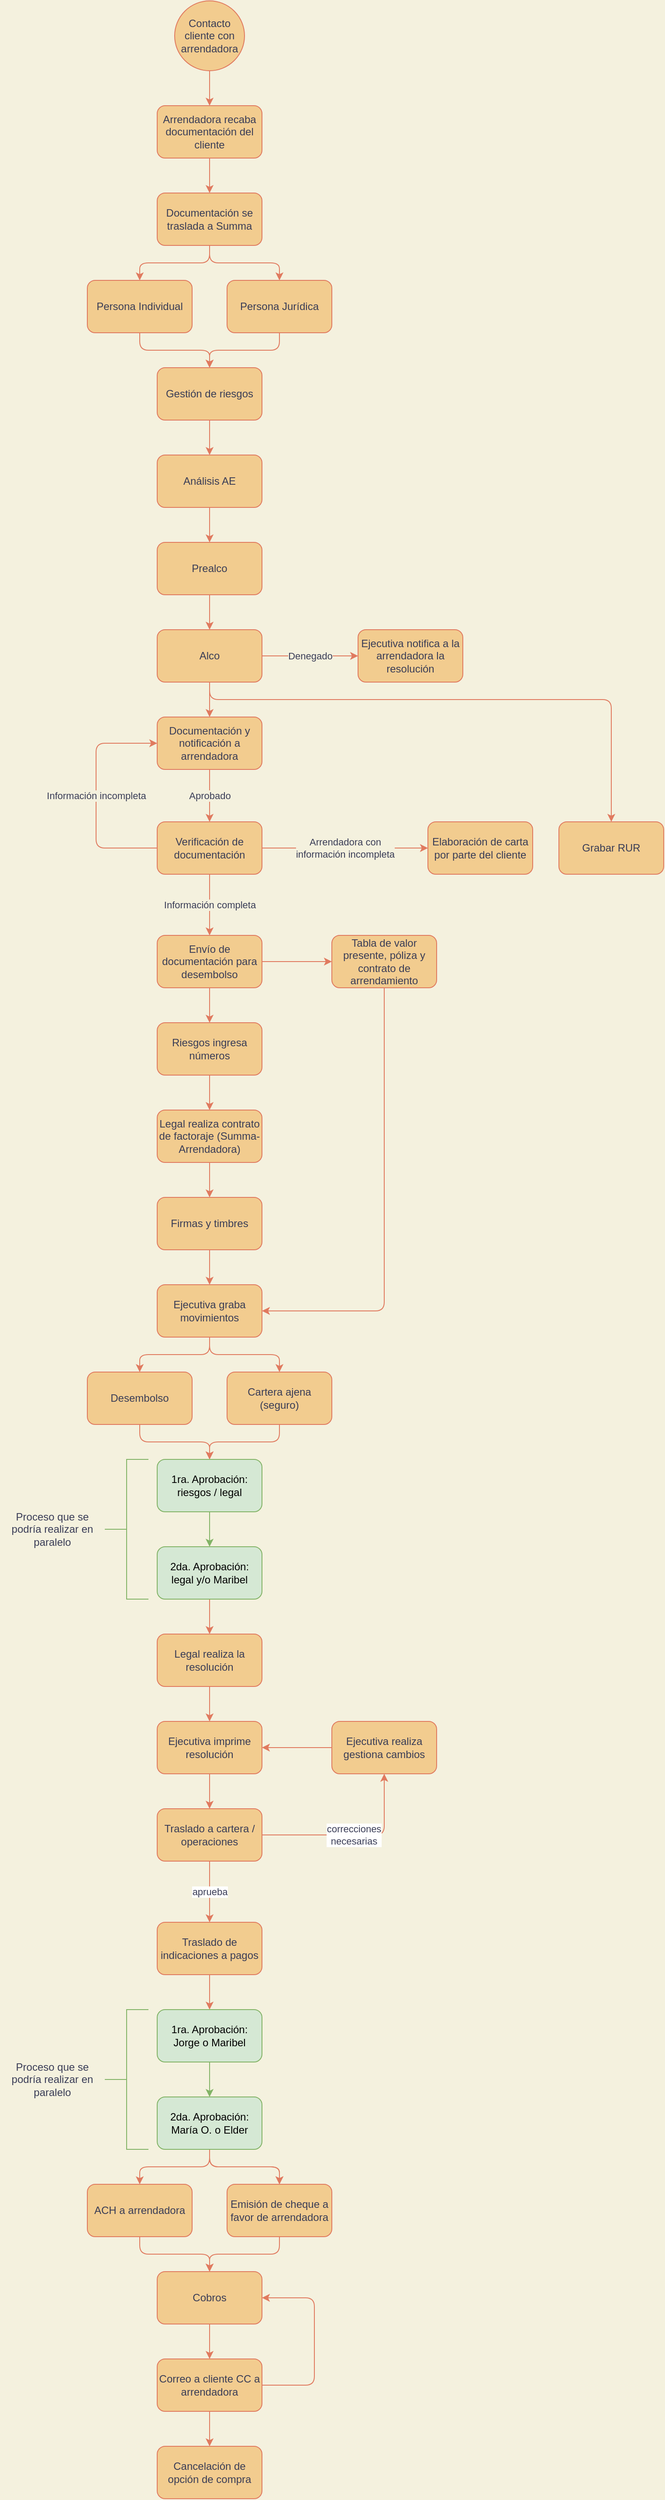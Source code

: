 <mxfile version="17.4.0" type="github">
  <diagram id="z8fUBfOabGOkTEecKIYW" name="Leasing">
    <mxGraphModel dx="868" dy="520" grid="1" gridSize="10" guides="1" tooltips="1" connect="1" arrows="1" fold="1" page="1" pageScale="1" pageWidth="827" pageHeight="1169" background="#F4F1DE" math="0" shadow="0">
      <root>
        <mxCell id="0" />
        <mxCell id="1" parent="0" />
        <mxCell id="_oelreiNcYr4ekF7kroy-3" value="" style="edgeStyle=orthogonalEdgeStyle;orthogonalLoop=1;jettySize=auto;html=1;labelBackgroundColor=#F4F1DE;strokeColor=#E07A5F;fontColor=#393C56;rounded=1;" edge="1" parent="1" source="_oelreiNcYr4ekF7kroy-1" target="_oelreiNcYr4ekF7kroy-2">
          <mxGeometry relative="1" as="geometry" />
        </mxCell>
        <mxCell id="_oelreiNcYr4ekF7kroy-1" value="Arrendadora recaba documentación del cliente" style="whiteSpace=wrap;html=1;fillColor=#F2CC8F;strokeColor=#E07A5F;fontColor=#393C56;rounded=1;" vertex="1" parent="1">
          <mxGeometry x="340" y="140" width="120" height="60" as="geometry" />
        </mxCell>
        <mxCell id="_oelreiNcYr4ekF7kroy-7" value="" style="edgeStyle=orthogonalEdgeStyle;orthogonalLoop=1;jettySize=auto;html=1;labelBackgroundColor=#F4F1DE;strokeColor=#E07A5F;fontColor=#393C56;rounded=1;" edge="1" parent="1" source="_oelreiNcYr4ekF7kroy-2" target="_oelreiNcYr4ekF7kroy-6">
          <mxGeometry relative="1" as="geometry" />
        </mxCell>
        <mxCell id="_oelreiNcYr4ekF7kroy-9" value="" style="edgeStyle=orthogonalEdgeStyle;orthogonalLoop=1;jettySize=auto;html=1;labelBackgroundColor=#F4F1DE;strokeColor=#E07A5F;fontColor=#393C56;rounded=1;" edge="1" parent="1" source="_oelreiNcYr4ekF7kroy-2" target="_oelreiNcYr4ekF7kroy-8">
          <mxGeometry relative="1" as="geometry" />
        </mxCell>
        <mxCell id="_oelreiNcYr4ekF7kroy-2" value="Documentación se traslada a Summa" style="whiteSpace=wrap;html=1;fillColor=#F2CC8F;strokeColor=#E07A5F;fontColor=#393C56;rounded=1;" vertex="1" parent="1">
          <mxGeometry x="340" y="240" width="120" height="60" as="geometry" />
        </mxCell>
        <mxCell id="_oelreiNcYr4ekF7kroy-12" value="" style="edgeStyle=orthogonalEdgeStyle;orthogonalLoop=1;jettySize=auto;html=1;labelBackgroundColor=#F4F1DE;strokeColor=#E07A5F;fontColor=#393C56;rounded=1;" edge="1" parent="1" source="_oelreiNcYr4ekF7kroy-6" target="_oelreiNcYr4ekF7kroy-11">
          <mxGeometry relative="1" as="geometry" />
        </mxCell>
        <mxCell id="_oelreiNcYr4ekF7kroy-6" value="Persona Individual" style="whiteSpace=wrap;html=1;fillColor=#F2CC8F;strokeColor=#E07A5F;fontColor=#393C56;rounded=1;" vertex="1" parent="1">
          <mxGeometry x="260" y="340" width="120" height="60" as="geometry" />
        </mxCell>
        <mxCell id="_oelreiNcYr4ekF7kroy-13" style="edgeStyle=orthogonalEdgeStyle;orthogonalLoop=1;jettySize=auto;html=1;labelBackgroundColor=#F4F1DE;strokeColor=#E07A5F;fontColor=#393C56;rounded=1;" edge="1" parent="1" source="_oelreiNcYr4ekF7kroy-8" target="_oelreiNcYr4ekF7kroy-11">
          <mxGeometry relative="1" as="geometry" />
        </mxCell>
        <mxCell id="_oelreiNcYr4ekF7kroy-8" value="Persona Jurídica" style="whiteSpace=wrap;html=1;fillColor=#F2CC8F;strokeColor=#E07A5F;fontColor=#393C56;rounded=1;" vertex="1" parent="1">
          <mxGeometry x="420" y="340" width="120" height="60" as="geometry" />
        </mxCell>
        <mxCell id="_oelreiNcYr4ekF7kroy-17" value="" style="edgeStyle=orthogonalEdgeStyle;orthogonalLoop=1;jettySize=auto;html=1;labelBackgroundColor=#F4F1DE;strokeColor=#E07A5F;fontColor=#393C56;rounded=1;" edge="1" parent="1" source="_oelreiNcYr4ekF7kroy-11" target="_oelreiNcYr4ekF7kroy-16">
          <mxGeometry relative="1" as="geometry" />
        </mxCell>
        <mxCell id="_oelreiNcYr4ekF7kroy-11" value="Gestión de riesgos" style="whiteSpace=wrap;html=1;fillColor=#F2CC8F;strokeColor=#E07A5F;fontColor=#393C56;rounded=1;" vertex="1" parent="1">
          <mxGeometry x="340" y="440" width="120" height="60" as="geometry" />
        </mxCell>
        <mxCell id="_oelreiNcYr4ekF7kroy-19" value="" style="edgeStyle=orthogonalEdgeStyle;orthogonalLoop=1;jettySize=auto;html=1;labelBackgroundColor=#F4F1DE;strokeColor=#E07A5F;fontColor=#393C56;rounded=1;" edge="1" parent="1" source="_oelreiNcYr4ekF7kroy-16" target="_oelreiNcYr4ekF7kroy-18">
          <mxGeometry relative="1" as="geometry" />
        </mxCell>
        <mxCell id="_oelreiNcYr4ekF7kroy-16" value="Análisis AE" style="whiteSpace=wrap;html=1;fillColor=#F2CC8F;strokeColor=#E07A5F;fontColor=#393C56;rounded=1;" vertex="1" parent="1">
          <mxGeometry x="340" y="540" width="120" height="60" as="geometry" />
        </mxCell>
        <mxCell id="_oelreiNcYr4ekF7kroy-21" value="" style="edgeStyle=orthogonalEdgeStyle;orthogonalLoop=1;jettySize=auto;html=1;labelBackgroundColor=#F4F1DE;strokeColor=#E07A5F;fontColor=#393C56;rounded=1;" edge="1" parent="1" source="_oelreiNcYr4ekF7kroy-18" target="_oelreiNcYr4ekF7kroy-20">
          <mxGeometry relative="1" as="geometry" />
        </mxCell>
        <mxCell id="_oelreiNcYr4ekF7kroy-18" value="Prealco" style="whiteSpace=wrap;html=1;fillColor=#F2CC8F;strokeColor=#E07A5F;fontColor=#393C56;rounded=1;" vertex="1" parent="1">
          <mxGeometry x="340" y="640" width="120" height="60" as="geometry" />
        </mxCell>
        <mxCell id="_oelreiNcYr4ekF7kroy-23" value="" style="edgeStyle=orthogonalEdgeStyle;orthogonalLoop=1;jettySize=auto;html=1;labelBackgroundColor=#F4F1DE;strokeColor=#E07A5F;fontColor=#393C56;rounded=1;" edge="1" parent="1" source="_oelreiNcYr4ekF7kroy-20" target="_oelreiNcYr4ekF7kroy-22">
          <mxGeometry relative="1" as="geometry" />
        </mxCell>
        <mxCell id="_oelreiNcYr4ekF7kroy-38" value="Denegado" style="edgeStyle=orthogonalEdgeStyle;orthogonalLoop=1;jettySize=auto;html=1;labelBackgroundColor=#F4F1DE;strokeColor=#E07A5F;fontColor=#393C56;rounded=1;" edge="1" parent="1" source="_oelreiNcYr4ekF7kroy-20" target="_oelreiNcYr4ekF7kroy-37">
          <mxGeometry relative="1" as="geometry">
            <Array as="points">
              <mxPoint x="510" y="770" />
              <mxPoint x="510" y="770" />
            </Array>
            <mxPoint as="offset" />
          </mxGeometry>
        </mxCell>
        <mxCell id="_oelreiNcYr4ekF7kroy-45" style="edgeStyle=orthogonalEdgeStyle;curved=0;rounded=1;sketch=0;orthogonalLoop=1;jettySize=auto;html=1;exitX=0.5;exitY=1;exitDx=0;exitDy=0;fontColor=#393C56;strokeColor=#E07A5F;fillColor=#F2CC8F;" edge="1" parent="1" source="_oelreiNcYr4ekF7kroy-20" target="_oelreiNcYr4ekF7kroy-43">
          <mxGeometry relative="1" as="geometry">
            <Array as="points">
              <mxPoint x="400" y="820" />
              <mxPoint x="860" y="820" />
            </Array>
          </mxGeometry>
        </mxCell>
        <mxCell id="_oelreiNcYr4ekF7kroy-20" value="Alco" style="whiteSpace=wrap;html=1;fillColor=#F2CC8F;strokeColor=#E07A5F;fontColor=#393C56;rounded=1;" vertex="1" parent="1">
          <mxGeometry x="340" y="740" width="120" height="60" as="geometry" />
        </mxCell>
        <mxCell id="_oelreiNcYr4ekF7kroy-25" value="Aprobado" style="edgeStyle=orthogonalEdgeStyle;orthogonalLoop=1;jettySize=auto;html=1;labelBackgroundColor=#F4F1DE;strokeColor=#E07A5F;fontColor=#393C56;rounded=1;" edge="1" parent="1" source="_oelreiNcYr4ekF7kroy-22" target="_oelreiNcYr4ekF7kroy-24">
          <mxGeometry relative="1" as="geometry" />
        </mxCell>
        <mxCell id="_oelreiNcYr4ekF7kroy-22" value="Documentación y notificación a arrendadora" style="whiteSpace=wrap;html=1;fillColor=#F2CC8F;strokeColor=#E07A5F;fontColor=#393C56;rounded=1;" vertex="1" parent="1">
          <mxGeometry x="340" y="840" width="120" height="60" as="geometry" />
        </mxCell>
        <mxCell id="_oelreiNcYr4ekF7kroy-35" value="Información completa" style="edgeStyle=orthogonalEdgeStyle;orthogonalLoop=1;jettySize=auto;html=1;labelBackgroundColor=#F4F1DE;strokeColor=#E07A5F;fontColor=#393C56;rounded=1;" edge="1" parent="1" source="_oelreiNcYr4ekF7kroy-24" target="_oelreiNcYr4ekF7kroy-34">
          <mxGeometry relative="1" as="geometry" />
        </mxCell>
        <mxCell id="_oelreiNcYr4ekF7kroy-36" value="Información incompleta" style="edgeStyle=orthogonalEdgeStyle;orthogonalLoop=1;jettySize=auto;html=1;entryX=0;entryY=0.5;entryDx=0;entryDy=0;labelBackgroundColor=#F4F1DE;strokeColor=#E07A5F;fontColor=#393C56;rounded=1;" edge="1" parent="1" source="_oelreiNcYr4ekF7kroy-24" target="_oelreiNcYr4ekF7kroy-22">
          <mxGeometry relative="1" as="geometry">
            <mxPoint x="270" y="870" as="targetPoint" />
            <Array as="points">
              <mxPoint x="270" y="990" />
              <mxPoint x="270" y="870" />
            </Array>
          </mxGeometry>
        </mxCell>
        <mxCell id="_oelreiNcYr4ekF7kroy-40" value="Arrendadora con&lt;br&gt;información incompleta" style="edgeStyle=orthogonalEdgeStyle;orthogonalLoop=1;jettySize=auto;html=1;labelBackgroundColor=#F4F1DE;strokeColor=#E07A5F;fontColor=#393C56;rounded=1;" edge="1" parent="1" source="_oelreiNcYr4ekF7kroy-24" target="_oelreiNcYr4ekF7kroy-39">
          <mxGeometry relative="1" as="geometry" />
        </mxCell>
        <mxCell id="_oelreiNcYr4ekF7kroy-24" value="Verificación de documentación" style="whiteSpace=wrap;html=1;fillColor=#F2CC8F;strokeColor=#E07A5F;fontColor=#393C56;rounded=1;" vertex="1" parent="1">
          <mxGeometry x="340" y="960" width="120" height="60" as="geometry" />
        </mxCell>
        <mxCell id="_oelreiNcYr4ekF7kroy-33" value="" style="edgeStyle=orthogonalEdgeStyle;orthogonalLoop=1;jettySize=auto;html=1;labelBackgroundColor=#F4F1DE;strokeColor=#E07A5F;fontColor=#393C56;rounded=1;" edge="1" parent="1" source="_oelreiNcYr4ekF7kroy-32" target="_oelreiNcYr4ekF7kroy-1">
          <mxGeometry relative="1" as="geometry" />
        </mxCell>
        <mxCell id="_oelreiNcYr4ekF7kroy-32" value="&lt;span&gt;Contacto cliente con arrendadora&lt;/span&gt;" style="ellipse;whiteSpace=wrap;html=1;aspect=fixed;fillColor=#F2CC8F;strokeColor=#E07A5F;fontColor=#393C56;rounded=1;" vertex="1" parent="1">
          <mxGeometry x="360" y="20" width="80" height="80" as="geometry" />
        </mxCell>
        <mxCell id="_oelreiNcYr4ekF7kroy-42" value="" style="edgeStyle=orthogonalEdgeStyle;curved=0;rounded=1;sketch=0;orthogonalLoop=1;jettySize=auto;html=1;fontColor=#393C56;strokeColor=#E07A5F;fillColor=#F2CC8F;" edge="1" parent="1" source="_oelreiNcYr4ekF7kroy-34" target="_oelreiNcYr4ekF7kroy-41">
          <mxGeometry relative="1" as="geometry" />
        </mxCell>
        <mxCell id="_oelreiNcYr4ekF7kroy-47" value="" style="edgeStyle=orthogonalEdgeStyle;curved=0;rounded=1;sketch=0;orthogonalLoop=1;jettySize=auto;html=1;fontColor=#393C56;strokeColor=#E07A5F;fillColor=#F2CC8F;" edge="1" parent="1" source="_oelreiNcYr4ekF7kroy-34" target="_oelreiNcYr4ekF7kroy-46">
          <mxGeometry relative="1" as="geometry" />
        </mxCell>
        <mxCell id="_oelreiNcYr4ekF7kroy-34" value="Envío de documentación para desembolso" style="whiteSpace=wrap;html=1;fillColor=#F2CC8F;strokeColor=#E07A5F;fontColor=#393C56;rounded=1;" vertex="1" parent="1">
          <mxGeometry x="340" y="1090" width="120" height="60" as="geometry" />
        </mxCell>
        <mxCell id="_oelreiNcYr4ekF7kroy-37" value="Ejecutiva notifica a la arrendadora la resolución" style="whiteSpace=wrap;html=1;fillColor=#F2CC8F;strokeColor=#E07A5F;fontColor=#393C56;rounded=1;" vertex="1" parent="1">
          <mxGeometry x="570" y="740" width="120" height="60" as="geometry" />
        </mxCell>
        <mxCell id="_oelreiNcYr4ekF7kroy-39" value="Elaboración de carta por parte del cliente" style="whiteSpace=wrap;html=1;fillColor=#F2CC8F;strokeColor=#E07A5F;fontColor=#393C56;rounded=1;" vertex="1" parent="1">
          <mxGeometry x="650" y="960" width="120" height="60" as="geometry" />
        </mxCell>
        <mxCell id="_oelreiNcYr4ekF7kroy-54" style="edgeStyle=orthogonalEdgeStyle;curved=0;rounded=1;sketch=0;orthogonalLoop=1;jettySize=auto;html=1;entryX=1;entryY=0.5;entryDx=0;entryDy=0;fontColor=#393C56;strokeColor=#E07A5F;fillColor=#F2CC8F;" edge="1" parent="1" source="_oelreiNcYr4ekF7kroy-41" target="_oelreiNcYr4ekF7kroy-52">
          <mxGeometry relative="1" as="geometry">
            <Array as="points">
              <mxPoint x="600" y="1520" />
            </Array>
          </mxGeometry>
        </mxCell>
        <mxCell id="_oelreiNcYr4ekF7kroy-41" value="Tabla de valor presente, póliza y contrato de arrendamiento" style="whiteSpace=wrap;html=1;fillColor=#F2CC8F;strokeColor=#E07A5F;fontColor=#393C56;rounded=1;" vertex="1" parent="1">
          <mxGeometry x="540" y="1090" width="120" height="60" as="geometry" />
        </mxCell>
        <mxCell id="_oelreiNcYr4ekF7kroy-43" value="Grabar RUR" style="rounded=1;whiteSpace=wrap;html=1;sketch=0;fontColor=#393C56;strokeColor=#E07A5F;fillColor=#F2CC8F;" vertex="1" parent="1">
          <mxGeometry x="800" y="960" width="120" height="60" as="geometry" />
        </mxCell>
        <mxCell id="_oelreiNcYr4ekF7kroy-49" value="" style="edgeStyle=orthogonalEdgeStyle;curved=0;rounded=1;sketch=0;orthogonalLoop=1;jettySize=auto;html=1;fontColor=#393C56;strokeColor=#E07A5F;fillColor=#F2CC8F;" edge="1" parent="1" source="_oelreiNcYr4ekF7kroy-46" target="_oelreiNcYr4ekF7kroy-48">
          <mxGeometry relative="1" as="geometry" />
        </mxCell>
        <mxCell id="_oelreiNcYr4ekF7kroy-46" value="Riesgos ingresa números" style="whiteSpace=wrap;html=1;fillColor=#F2CC8F;strokeColor=#E07A5F;fontColor=#393C56;rounded=1;" vertex="1" parent="1">
          <mxGeometry x="340" y="1190" width="120" height="60" as="geometry" />
        </mxCell>
        <mxCell id="_oelreiNcYr4ekF7kroy-51" value="" style="edgeStyle=orthogonalEdgeStyle;curved=0;rounded=1;sketch=0;orthogonalLoop=1;jettySize=auto;html=1;fontColor=#393C56;strokeColor=#E07A5F;fillColor=#F2CC8F;" edge="1" parent="1" source="_oelreiNcYr4ekF7kroy-48" target="_oelreiNcYr4ekF7kroy-50">
          <mxGeometry relative="1" as="geometry" />
        </mxCell>
        <mxCell id="_oelreiNcYr4ekF7kroy-48" value="Legal realiza contrato de factoraje (Summa-Arrendadora)" style="whiteSpace=wrap;html=1;fillColor=#F2CC8F;strokeColor=#E07A5F;fontColor=#393C56;rounded=1;" vertex="1" parent="1">
          <mxGeometry x="340" y="1290" width="120" height="60" as="geometry" />
        </mxCell>
        <mxCell id="_oelreiNcYr4ekF7kroy-53" value="" style="edgeStyle=orthogonalEdgeStyle;curved=0;rounded=1;sketch=0;orthogonalLoop=1;jettySize=auto;html=1;fontColor=#393C56;strokeColor=#E07A5F;fillColor=#F2CC8F;" edge="1" parent="1" source="_oelreiNcYr4ekF7kroy-50" target="_oelreiNcYr4ekF7kroy-52">
          <mxGeometry relative="1" as="geometry" />
        </mxCell>
        <mxCell id="_oelreiNcYr4ekF7kroy-50" value="Firmas y timbres" style="whiteSpace=wrap;html=1;fillColor=#F2CC8F;strokeColor=#E07A5F;fontColor=#393C56;rounded=1;" vertex="1" parent="1">
          <mxGeometry x="340" y="1390" width="120" height="60" as="geometry" />
        </mxCell>
        <mxCell id="_oelreiNcYr4ekF7kroy-56" value="" style="edgeStyle=orthogonalEdgeStyle;curved=0;rounded=1;sketch=0;orthogonalLoop=1;jettySize=auto;html=1;fontColor=#393C56;strokeColor=#E07A5F;fillColor=#F2CC8F;" edge="1" parent="1" source="_oelreiNcYr4ekF7kroy-52" target="_oelreiNcYr4ekF7kroy-55">
          <mxGeometry relative="1" as="geometry" />
        </mxCell>
        <mxCell id="_oelreiNcYr4ekF7kroy-58" value="" style="edgeStyle=orthogonalEdgeStyle;curved=0;rounded=1;sketch=0;orthogonalLoop=1;jettySize=auto;html=1;fontColor=#393C56;strokeColor=#E07A5F;fillColor=#F2CC8F;" edge="1" parent="1" source="_oelreiNcYr4ekF7kroy-52" target="_oelreiNcYr4ekF7kroy-57">
          <mxGeometry relative="1" as="geometry" />
        </mxCell>
        <mxCell id="_oelreiNcYr4ekF7kroy-52" value="Ejecutiva graba movimientos" style="whiteSpace=wrap;html=1;fillColor=#F2CC8F;strokeColor=#E07A5F;fontColor=#393C56;rounded=1;" vertex="1" parent="1">
          <mxGeometry x="340" y="1490" width="120" height="60" as="geometry" />
        </mxCell>
        <mxCell id="_oelreiNcYr4ekF7kroy-61" value="" style="edgeStyle=orthogonalEdgeStyle;curved=0;rounded=1;sketch=0;orthogonalLoop=1;jettySize=auto;html=1;fontColor=#393C56;strokeColor=#E07A5F;fillColor=#F2CC8F;" edge="1" parent="1" source="_oelreiNcYr4ekF7kroy-55" target="_oelreiNcYr4ekF7kroy-60">
          <mxGeometry relative="1" as="geometry" />
        </mxCell>
        <mxCell id="_oelreiNcYr4ekF7kroy-55" value="Desembolso" style="whiteSpace=wrap;html=1;fillColor=#F2CC8F;strokeColor=#E07A5F;fontColor=#393C56;rounded=1;" vertex="1" parent="1">
          <mxGeometry x="260" y="1590" width="120" height="60" as="geometry" />
        </mxCell>
        <mxCell id="_oelreiNcYr4ekF7kroy-62" style="edgeStyle=orthogonalEdgeStyle;curved=0;rounded=1;sketch=0;orthogonalLoop=1;jettySize=auto;html=1;fontColor=#393C56;strokeColor=#E07A5F;fillColor=#F2CC8F;" edge="1" parent="1" source="_oelreiNcYr4ekF7kroy-57" target="_oelreiNcYr4ekF7kroy-60">
          <mxGeometry relative="1" as="geometry" />
        </mxCell>
        <mxCell id="_oelreiNcYr4ekF7kroy-57" value="Cartera ajena (seguro)" style="whiteSpace=wrap;html=1;fillColor=#F2CC8F;strokeColor=#E07A5F;fontColor=#393C56;rounded=1;" vertex="1" parent="1">
          <mxGeometry x="420" y="1590" width="120" height="60" as="geometry" />
        </mxCell>
        <mxCell id="_oelreiNcYr4ekF7kroy-64" value="" style="edgeStyle=orthogonalEdgeStyle;curved=0;rounded=1;sketch=0;orthogonalLoop=1;jettySize=auto;html=1;fontColor=#393C56;strokeColor=#82b366;fillColor=#d5e8d4;" edge="1" parent="1" source="_oelreiNcYr4ekF7kroy-60" target="_oelreiNcYr4ekF7kroy-63">
          <mxGeometry relative="1" as="geometry" />
        </mxCell>
        <mxCell id="_oelreiNcYr4ekF7kroy-60" value="1ra. Aprobación:&lt;br&gt;riesgos / legal" style="whiteSpace=wrap;html=1;fillColor=#d5e8d4;strokeColor=#82b366;rounded=1;" vertex="1" parent="1">
          <mxGeometry x="340" y="1690" width="120" height="60" as="geometry" />
        </mxCell>
        <mxCell id="_oelreiNcYr4ekF7kroy-66" value="" style="edgeStyle=orthogonalEdgeStyle;curved=0;rounded=1;sketch=0;orthogonalLoop=1;jettySize=auto;html=1;fontColor=#393C56;strokeColor=#E07A5F;fillColor=#F2CC8F;" edge="1" parent="1" source="_oelreiNcYr4ekF7kroy-63" target="_oelreiNcYr4ekF7kroy-65">
          <mxGeometry relative="1" as="geometry" />
        </mxCell>
        <mxCell id="_oelreiNcYr4ekF7kroy-63" value="2da. Aprobación:&lt;br&gt;legal y/o Maribel" style="whiteSpace=wrap;html=1;fillColor=#d5e8d4;strokeColor=#82b366;rounded=1;" vertex="1" parent="1">
          <mxGeometry x="340" y="1790" width="120" height="60" as="geometry" />
        </mxCell>
        <mxCell id="_oelreiNcYr4ekF7kroy-68" value="" style="edgeStyle=orthogonalEdgeStyle;curved=0;rounded=1;sketch=0;orthogonalLoop=1;jettySize=auto;html=1;fontColor=#393C56;strokeColor=#E07A5F;fillColor=#F2CC8F;" edge="1" parent="1" source="_oelreiNcYr4ekF7kroy-65" target="_oelreiNcYr4ekF7kroy-67">
          <mxGeometry relative="1" as="geometry" />
        </mxCell>
        <mxCell id="_oelreiNcYr4ekF7kroy-65" value="Legal realiza la resolución" style="whiteSpace=wrap;html=1;fillColor=#F2CC8F;strokeColor=#E07A5F;fontColor=#393C56;rounded=1;" vertex="1" parent="1">
          <mxGeometry x="340" y="1890" width="120" height="60" as="geometry" />
        </mxCell>
        <mxCell id="_oelreiNcYr4ekF7kroy-70" value="" style="edgeStyle=orthogonalEdgeStyle;curved=0;rounded=1;sketch=0;orthogonalLoop=1;jettySize=auto;html=1;fontColor=#393C56;strokeColor=#E07A5F;fillColor=#F2CC8F;" edge="1" parent="1" source="_oelreiNcYr4ekF7kroy-67" target="_oelreiNcYr4ekF7kroy-69">
          <mxGeometry relative="1" as="geometry" />
        </mxCell>
        <mxCell id="_oelreiNcYr4ekF7kroy-67" value="Ejecutiva imprime resolución" style="whiteSpace=wrap;html=1;fillColor=#F2CC8F;strokeColor=#E07A5F;fontColor=#393C56;rounded=1;" vertex="1" parent="1">
          <mxGeometry x="340" y="1990" width="120" height="60" as="geometry" />
        </mxCell>
        <mxCell id="_oelreiNcYr4ekF7kroy-74" value="correcciones&lt;br&gt;necesarias" style="edgeStyle=orthogonalEdgeStyle;curved=0;rounded=1;sketch=0;orthogonalLoop=1;jettySize=auto;html=1;fontColor=#393C56;strokeColor=#E07A5F;fillColor=#F2CC8F;" edge="1" parent="1" source="_oelreiNcYr4ekF7kroy-69" target="_oelreiNcYr4ekF7kroy-73">
          <mxGeometry relative="1" as="geometry" />
        </mxCell>
        <mxCell id="_oelreiNcYr4ekF7kroy-78" value="aprueba" style="edgeStyle=orthogonalEdgeStyle;curved=0;rounded=1;sketch=0;orthogonalLoop=1;jettySize=auto;html=1;fontColor=#393C56;strokeColor=#E07A5F;fillColor=#F2CC8F;" edge="1" parent="1" source="_oelreiNcYr4ekF7kroy-69" target="_oelreiNcYr4ekF7kroy-77">
          <mxGeometry relative="1" as="geometry" />
        </mxCell>
        <mxCell id="_oelreiNcYr4ekF7kroy-69" value="Traslado a cartera / operaciones" style="whiteSpace=wrap;html=1;fillColor=#F2CC8F;strokeColor=#E07A5F;fontColor=#393C56;rounded=1;" vertex="1" parent="1">
          <mxGeometry x="340" y="2090" width="120" height="60" as="geometry" />
        </mxCell>
        <mxCell id="_oelreiNcYr4ekF7kroy-75" style="edgeStyle=orthogonalEdgeStyle;curved=0;rounded=1;sketch=0;orthogonalLoop=1;jettySize=auto;html=1;entryX=1;entryY=0.5;entryDx=0;entryDy=0;fontColor=#393C56;strokeColor=#E07A5F;fillColor=#F2CC8F;" edge="1" parent="1" source="_oelreiNcYr4ekF7kroy-73" target="_oelreiNcYr4ekF7kroy-67">
          <mxGeometry relative="1" as="geometry" />
        </mxCell>
        <mxCell id="_oelreiNcYr4ekF7kroy-73" value="Ejecutiva realiza gestiona cambios" style="whiteSpace=wrap;html=1;fillColor=#F2CC8F;strokeColor=#E07A5F;fontColor=#393C56;rounded=1;" vertex="1" parent="1">
          <mxGeometry x="540" y="1990" width="120" height="60" as="geometry" />
        </mxCell>
        <mxCell id="_oelreiNcYr4ekF7kroy-80" value="" style="edgeStyle=orthogonalEdgeStyle;curved=0;rounded=1;sketch=0;orthogonalLoop=1;jettySize=auto;html=1;fontColor=#393C56;strokeColor=#E07A5F;fillColor=#F2CC8F;" edge="1" parent="1" source="_oelreiNcYr4ekF7kroy-77" target="_oelreiNcYr4ekF7kroy-79">
          <mxGeometry relative="1" as="geometry" />
        </mxCell>
        <mxCell id="_oelreiNcYr4ekF7kroy-77" value="Traslado de indicaciones a pagos" style="whiteSpace=wrap;html=1;fillColor=#F2CC8F;strokeColor=#E07A5F;fontColor=#393C56;rounded=1;" vertex="1" parent="1">
          <mxGeometry x="340" y="2220" width="120" height="60" as="geometry" />
        </mxCell>
        <mxCell id="_oelreiNcYr4ekF7kroy-82" value="" style="edgeStyle=orthogonalEdgeStyle;curved=0;rounded=1;sketch=0;orthogonalLoop=1;jettySize=auto;html=1;fontColor=#393C56;strokeColor=#82b366;fillColor=#d5e8d4;" edge="1" parent="1" source="_oelreiNcYr4ekF7kroy-79" target="_oelreiNcYr4ekF7kroy-81">
          <mxGeometry relative="1" as="geometry" />
        </mxCell>
        <mxCell id="_oelreiNcYr4ekF7kroy-79" value="1ra. Aprobación:&lt;br&gt;Jorge o Maribel" style="whiteSpace=wrap;html=1;fillColor=#d5e8d4;strokeColor=#82b366;rounded=1;" vertex="1" parent="1">
          <mxGeometry x="340" y="2320" width="120" height="60" as="geometry" />
        </mxCell>
        <mxCell id="_oelreiNcYr4ekF7kroy-84" value="" style="edgeStyle=orthogonalEdgeStyle;curved=0;rounded=1;sketch=0;orthogonalLoop=1;jettySize=auto;html=1;fontColor=#393C56;strokeColor=#E07A5F;fillColor=#F2CC8F;" edge="1" parent="1" source="_oelreiNcYr4ekF7kroy-81" target="_oelreiNcYr4ekF7kroy-83">
          <mxGeometry relative="1" as="geometry" />
        </mxCell>
        <mxCell id="_oelreiNcYr4ekF7kroy-86" value="" style="edgeStyle=orthogonalEdgeStyle;curved=0;rounded=1;sketch=0;orthogonalLoop=1;jettySize=auto;html=1;fontColor=#393C56;strokeColor=#E07A5F;fillColor=#F2CC8F;" edge="1" parent="1" source="_oelreiNcYr4ekF7kroy-81" target="_oelreiNcYr4ekF7kroy-85">
          <mxGeometry relative="1" as="geometry" />
        </mxCell>
        <mxCell id="_oelreiNcYr4ekF7kroy-102" value="" style="edgeStyle=orthogonalEdgeStyle;curved=0;rounded=1;sketch=0;orthogonalLoop=1;jettySize=auto;html=1;fontColor=#393C56;strokeColor=#E07A5F;fillColor=#F2CC8F;" edge="1" parent="1" source="_oelreiNcYr4ekF7kroy-81" target="_oelreiNcYr4ekF7kroy-85">
          <mxGeometry relative="1" as="geometry" />
        </mxCell>
        <mxCell id="_oelreiNcYr4ekF7kroy-81" value="2da. Aprobación:&lt;br&gt;María O. o Elder" style="whiteSpace=wrap;html=1;fillColor=#d5e8d4;strokeColor=#82b366;rounded=1;" vertex="1" parent="1">
          <mxGeometry x="340" y="2420" width="120" height="60" as="geometry" />
        </mxCell>
        <mxCell id="_oelreiNcYr4ekF7kroy-88" value="" style="edgeStyle=orthogonalEdgeStyle;curved=0;rounded=1;sketch=0;orthogonalLoop=1;jettySize=auto;html=1;fontColor=#393C56;strokeColor=#E07A5F;fillColor=#F2CC8F;" edge="1" parent="1" source="_oelreiNcYr4ekF7kroy-83" target="_oelreiNcYr4ekF7kroy-87">
          <mxGeometry relative="1" as="geometry" />
        </mxCell>
        <mxCell id="_oelreiNcYr4ekF7kroy-83" value="ACH a arrendadora" style="whiteSpace=wrap;html=1;fillColor=#F2CC8F;strokeColor=#E07A5F;fontColor=#393C56;rounded=1;" vertex="1" parent="1">
          <mxGeometry x="260" y="2520" width="120" height="60" as="geometry" />
        </mxCell>
        <mxCell id="_oelreiNcYr4ekF7kroy-89" style="edgeStyle=orthogonalEdgeStyle;curved=0;rounded=1;sketch=0;orthogonalLoop=1;jettySize=auto;html=1;entryX=0.5;entryY=0;entryDx=0;entryDy=0;fontColor=#393C56;strokeColor=#E07A5F;fillColor=#F2CC8F;" edge="1" parent="1" source="_oelreiNcYr4ekF7kroy-85" target="_oelreiNcYr4ekF7kroy-87">
          <mxGeometry relative="1" as="geometry" />
        </mxCell>
        <mxCell id="_oelreiNcYr4ekF7kroy-85" value="Emisión de cheque a favor de arrendadora" style="whiteSpace=wrap;html=1;fillColor=#F2CC8F;strokeColor=#E07A5F;fontColor=#393C56;rounded=1;" vertex="1" parent="1">
          <mxGeometry x="420" y="2520" width="120" height="60" as="geometry" />
        </mxCell>
        <mxCell id="_oelreiNcYr4ekF7kroy-91" value="" style="edgeStyle=orthogonalEdgeStyle;curved=0;rounded=1;sketch=0;orthogonalLoop=1;jettySize=auto;html=1;fontColor=#393C56;strokeColor=#E07A5F;fillColor=#F2CC8F;" edge="1" parent="1" source="_oelreiNcYr4ekF7kroy-87" target="_oelreiNcYr4ekF7kroy-90">
          <mxGeometry relative="1" as="geometry" />
        </mxCell>
        <mxCell id="_oelreiNcYr4ekF7kroy-87" value="Cobros" style="whiteSpace=wrap;html=1;fillColor=#F2CC8F;strokeColor=#E07A5F;fontColor=#393C56;rounded=1;" vertex="1" parent="1">
          <mxGeometry x="340" y="2620" width="120" height="60" as="geometry" />
        </mxCell>
        <mxCell id="_oelreiNcYr4ekF7kroy-92" style="edgeStyle=orthogonalEdgeStyle;curved=0;rounded=1;sketch=0;orthogonalLoop=1;jettySize=auto;html=1;entryX=1;entryY=0.5;entryDx=0;entryDy=0;fontColor=#393C56;strokeColor=#E07A5F;fillColor=#F2CC8F;exitX=1;exitY=0.5;exitDx=0;exitDy=0;" edge="1" parent="1" source="_oelreiNcYr4ekF7kroy-90" target="_oelreiNcYr4ekF7kroy-87">
          <mxGeometry relative="1" as="geometry">
            <mxPoint x="460" y="2750" as="sourcePoint" />
            <Array as="points">
              <mxPoint x="520" y="2650" />
            </Array>
          </mxGeometry>
        </mxCell>
        <mxCell id="_oelreiNcYr4ekF7kroy-94" value="" style="edgeStyle=orthogonalEdgeStyle;curved=0;rounded=1;sketch=0;orthogonalLoop=1;jettySize=auto;html=1;fontColor=#393C56;strokeColor=#E07A5F;fillColor=#F2CC8F;" edge="1" parent="1" source="_oelreiNcYr4ekF7kroy-90" target="_oelreiNcYr4ekF7kroy-93">
          <mxGeometry relative="1" as="geometry" />
        </mxCell>
        <mxCell id="_oelreiNcYr4ekF7kroy-90" value="Correo a cliente CC a arrendadora" style="whiteSpace=wrap;html=1;fillColor=#F2CC8F;strokeColor=#E07A5F;fontColor=#393C56;rounded=1;" vertex="1" parent="1">
          <mxGeometry x="340" y="2720" width="120" height="60" as="geometry" />
        </mxCell>
        <mxCell id="_oelreiNcYr4ekF7kroy-93" value="Cancelación de opción de compra" style="whiteSpace=wrap;html=1;fillColor=#F2CC8F;strokeColor=#E07A5F;fontColor=#393C56;rounded=1;" vertex="1" parent="1">
          <mxGeometry x="340" y="2820" width="120" height="60" as="geometry" />
        </mxCell>
        <mxCell id="_oelreiNcYr4ekF7kroy-95" value="" style="strokeWidth=1;html=1;shape=mxgraph.flowchart.annotation_2;align=left;labelPosition=right;pointerEvents=1;rounded=1;sketch=0;fillColor=#d5e8d4;strokeColor=#82b366;" vertex="1" parent="1">
          <mxGeometry x="280" y="2320" width="50" height="160" as="geometry" />
        </mxCell>
        <mxCell id="_oelreiNcYr4ekF7kroy-101" value="Proceso que se podría realizar en paralelo" style="text;html=1;strokeColor=none;fillColor=none;align=center;verticalAlign=middle;whiteSpace=wrap;rounded=0;sketch=0;fontColor=#393C56;" vertex="1" parent="1">
          <mxGeometry x="160" y="2372.5" width="120" height="55" as="geometry" />
        </mxCell>
        <mxCell id="_oelreiNcYr4ekF7kroy-103" value="" style="strokeWidth=1;html=1;shape=mxgraph.flowchart.annotation_2;align=left;labelPosition=right;pointerEvents=1;rounded=1;sketch=0;fillColor=#d5e8d4;strokeColor=#82b366;" vertex="1" parent="1">
          <mxGeometry x="280" y="1690" width="50" height="160" as="geometry" />
        </mxCell>
        <mxCell id="_oelreiNcYr4ekF7kroy-104" value="Proceso que se podría realizar en paralelo" style="text;html=1;strokeColor=none;fillColor=none;align=center;verticalAlign=middle;whiteSpace=wrap;rounded=0;sketch=0;fontColor=#393C56;" vertex="1" parent="1">
          <mxGeometry x="160" y="1742.5" width="120" height="55" as="geometry" />
        </mxCell>
      </root>
    </mxGraphModel>
  </diagram>
</mxfile>
